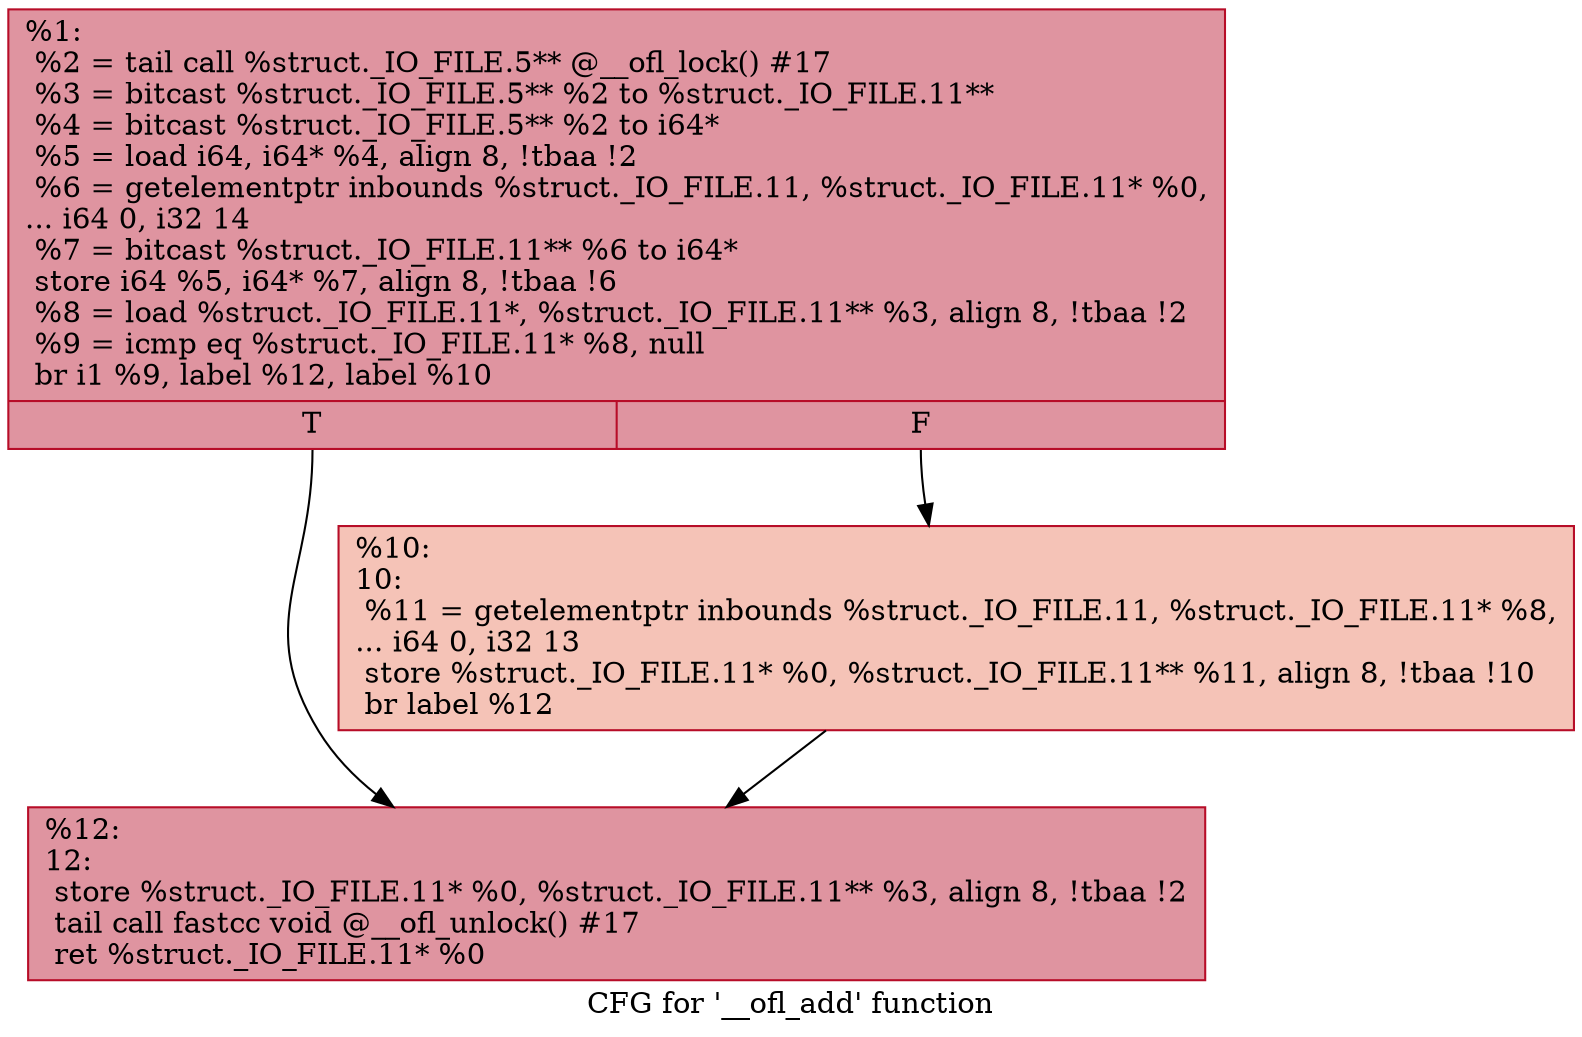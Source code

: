 digraph "CFG for '__ofl_add' function" {
	label="CFG for '__ofl_add' function";

	Node0x12e5c70 [shape=record,color="#b70d28ff", style=filled, fillcolor="#b70d2870",label="{%1:\l  %2 = tail call %struct._IO_FILE.5** @__ofl_lock() #17\l  %3 = bitcast %struct._IO_FILE.5** %2 to %struct._IO_FILE.11**\l  %4 = bitcast %struct._IO_FILE.5** %2 to i64*\l  %5 = load i64, i64* %4, align 8, !tbaa !2\l  %6 = getelementptr inbounds %struct._IO_FILE.11, %struct._IO_FILE.11* %0,\l... i64 0, i32 14\l  %7 = bitcast %struct._IO_FILE.11** %6 to i64*\l  store i64 %5, i64* %7, align 8, !tbaa !6\l  %8 = load %struct._IO_FILE.11*, %struct._IO_FILE.11** %3, align 8, !tbaa !2\l  %9 = icmp eq %struct._IO_FILE.11* %8, null\l  br i1 %9, label %12, label %10\l|{<s0>T|<s1>F}}"];
	Node0x12e5c70:s0 -> Node0x12e5eb0;
	Node0x12e5c70:s1 -> Node0x12e5e60;
	Node0x12e5e60 [shape=record,color="#b70d28ff", style=filled, fillcolor="#e8765c70",label="{%10:\l10:                                               \l  %11 = getelementptr inbounds %struct._IO_FILE.11, %struct._IO_FILE.11* %8,\l... i64 0, i32 13\l  store %struct._IO_FILE.11* %0, %struct._IO_FILE.11** %11, align 8, !tbaa !10\l  br label %12\l}"];
	Node0x12e5e60 -> Node0x12e5eb0;
	Node0x12e5eb0 [shape=record,color="#b70d28ff", style=filled, fillcolor="#b70d2870",label="{%12:\l12:                                               \l  store %struct._IO_FILE.11* %0, %struct._IO_FILE.11** %3, align 8, !tbaa !2\l  tail call fastcc void @__ofl_unlock() #17\l  ret %struct._IO_FILE.11* %0\l}"];
}
